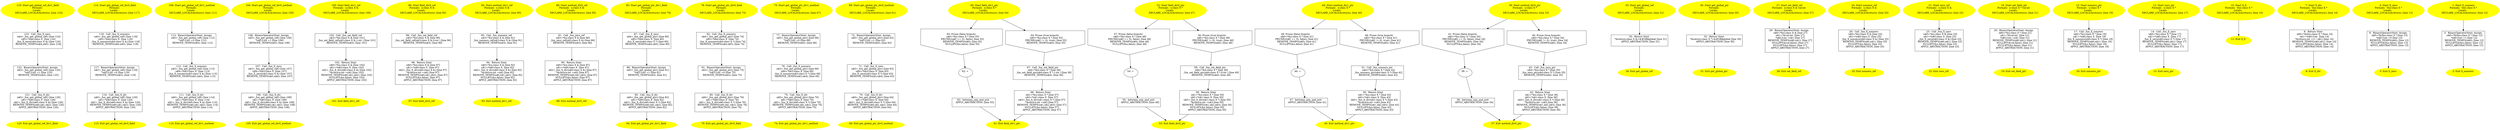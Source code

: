 digraph iCFG {
123 [label="123:  Call _fun_X_zero \n   n$4=_fun_get_global_ref() [line 124]\n  n$5=*n$4:class X  [line 124]\n  _fun_X_zero(n$4:class X &) [line 124]\n  REMOVE_TEMPS(n$4,n$5); [line 124]\n " shape="box"]
	

	 123 -> 122 ;
122 [label="122:  BinaryOperatorStmt: Assign \n   n$3=_fun_get_global_ref() [line 125]\n  *n$3.f:int =1 [line 125]\n  REMOVE_TEMPS(n$3); [line 125]\n " shape="box"]
	

	 122 -> 121 ;
121 [label="121:  Call _fun_X_div \n   n$0=_fun_get_global_ref() [line 126]\n  n$1=*n$0:class X  [line 126]\n  n$2=_fun_X_div(n$0:class X &) [line 126]\n  REMOVE_TEMPS(n$0,n$1,n$2); [line 126]\n  APPLY_ABSTRACTION; [line 126]\n " shape="box"]
	

	 121 -> 120 ;
120 [label="120: Exit get_global_ref_div1_field \n  " color=yellow style=filled]
	

119 [label="119: Start get_global_ref_div1_field\nFormals: \nLocals:  \n   DECLARE_LOCALS(&return); [line 123]\n " color=yellow style=filled]
	

	 119 -> 123 ;
118 [label="118:  Call _fun_X_nonzero \n   n$4=_fun_get_global_ref() [line 118]\n  n$5=*n$4:class X  [line 118]\n  _fun_X_nonzero(n$4:class X &) [line 118]\n  REMOVE_TEMPS(n$4,n$5); [line 118]\n " shape="box"]
	

	 118 -> 117 ;
117 [label="117:  BinaryOperatorStmt: Assign \n   n$3=_fun_get_global_ref() [line 119]\n  *n$3.f:int =0 [line 119]\n  REMOVE_TEMPS(n$3); [line 119]\n " shape="box"]
	

	 117 -> 116 ;
116 [label="116:  Call _fun_X_div \n   n$0=_fun_get_global_ref() [line 120]\n  n$1=*n$0:class X  [line 120]\n  n$2=_fun_X_div(n$0:class X &) [line 120]\n  REMOVE_TEMPS(n$0,n$1,n$2); [line 120]\n  APPLY_ABSTRACTION; [line 120]\n " shape="box"]
	

	 116 -> 115 ;
115 [label="115: Exit get_global_ref_div0_field \n  " color=yellow style=filled]
	

114 [label="114: Start get_global_ref_div0_field\nFormals: \nLocals:  \n   DECLARE_LOCALS(&return); [line 117]\n " color=yellow style=filled]
	

	 114 -> 118 ;
113 [label="113:  BinaryOperatorStmt: Assign \n   n$5=_fun_get_global_ref() [line 112]\n  *n$5.f:int =0 [line 112]\n  REMOVE_TEMPS(n$5); [line 112]\n " shape="box"]
	

	 113 -> 112 ;
112 [label="112:  Call _fun_X_nonzero \n   n$3=_fun_get_global_ref() [line 113]\n  n$4=*n$3:class X  [line 113]\n  _fun_X_nonzero(n$3:class X &) [line 113]\n  REMOVE_TEMPS(n$3,n$4); [line 113]\n " shape="box"]
	

	 112 -> 111 ;
111 [label="111:  Call _fun_X_div \n   n$0=_fun_get_global_ref() [line 114]\n  n$1=*n$0:class X  [line 114]\n  n$2=_fun_X_div(n$0:class X &) [line 114]\n  REMOVE_TEMPS(n$0,n$1,n$2); [line 114]\n  APPLY_ABSTRACTION; [line 114]\n " shape="box"]
	

	 111 -> 110 ;
110 [label="110: Exit get_global_ref_div1_method \n  " color=yellow style=filled]
	

109 [label="109: Start get_global_ref_div1_method\nFormals: \nLocals:  \n   DECLARE_LOCALS(&return); [line 111]\n " color=yellow style=filled]
	

	 109 -> 113 ;
108 [label="108:  BinaryOperatorStmt: Assign \n   n$5=_fun_get_global_ref() [line 106]\n  *n$5.f:int =1 [line 106]\n  REMOVE_TEMPS(n$5); [line 106]\n " shape="box"]
	

	 108 -> 107 ;
107 [label="107:  Call _fun_X_zero \n   n$3=_fun_get_global_ref() [line 107]\n  n$4=*n$3:class X  [line 107]\n  _fun_X_zero(n$3:class X &) [line 107]\n  REMOVE_TEMPS(n$3,n$4); [line 107]\n " shape="box"]
	

	 107 -> 106 ;
106 [label="106:  Call _fun_X_div \n   n$0=_fun_get_global_ref() [line 108]\n  n$1=*n$0:class X  [line 108]\n  n$2=_fun_X_div(n$0:class X &) [line 108]\n  REMOVE_TEMPS(n$0,n$1,n$2); [line 108]\n  APPLY_ABSTRACTION; [line 108]\n " shape="box"]
	

	 106 -> 105 ;
105 [label="105: Exit get_global_ref_div0_method \n  " color=yellow style=filled]
	

104 [label="104: Start get_global_ref_div0_method\nFormals: \nLocals:  \n   DECLARE_LOCALS(&return); [line 105]\n " color=yellow style=filled]
	

	 104 -> 108 ;
103 [label="103:  Call _fun_set_field_ref \n   n$3=*&x:class X & [line 101]\n  _fun_set_field_ref(n$3:class X &,1:int ) [line 101]\n  REMOVE_TEMPS(n$3); [line 101]\n " shape="box"]
	

	 103 -> 102 ;
102 [label="102:  Return Stmt \n   n$0=*&x:class X & [line 102]\n  n$1=*n$0:class X  [line 102]\n  n$2=_fun_X_div(n$0:class X &) [line 102]\n  *&return:int =n$2 [line 102]\n  REMOVE_TEMPS(n$0,n$1,n$2); [line 102]\n  NULLIFY(&x,false); [line 102]\n  APPLY_ABSTRACTION; [line 102]\n " shape="box"]
	

	 102 -> 101 ;
101 [label="101: Exit field_div1_ref \n  " color=yellow style=filled]
	

100 [label="100: Start field_div1_ref\nFormals:  x:class X &\nLocals:  \n   DECLARE_LOCALS(&return); [line 100]\n " color=yellow style=filled]
	

	 100 -> 103 ;
99 [label="99:  Call _fun_set_field_ref \n   n$3=*&x:class X & [line 96]\n  _fun_set_field_ref(n$3:class X &,0:int ) [line 96]\n  REMOVE_TEMPS(n$3); [line 96]\n " shape="box"]
	

	 99 -> 98 ;
98 [label="98:  Return Stmt \n   n$0=*&x:class X & [line 97]\n  n$1=*n$0:class X  [line 97]\n  n$2=_fun_X_div(n$0:class X &) [line 97]\n  *&return:int =n$2 [line 97]\n  REMOVE_TEMPS(n$0,n$1,n$2); [line 97]\n  NULLIFY(&x,false); [line 97]\n  APPLY_ABSTRACTION; [line 97]\n " shape="box"]
	

	 98 -> 97 ;
97 [label="97: Exit field_div0_ref \n  " color=yellow style=filled]
	

96 [label="96: Start field_div0_ref\nFormals:  x:class X &\nLocals:  \n   DECLARE_LOCALS(&return); [line 95]\n " color=yellow style=filled]
	

	 96 -> 99 ;
95 [label="95:  Call _fun_nonzero_ref \n   n$3=*&x:class X & [line 91]\n  _fun_nonzero_ref(n$3:class X &) [line 91]\n  REMOVE_TEMPS(n$3); [line 91]\n " shape="box"]
	

	 95 -> 94 ;
94 [label="94:  Return Stmt \n   n$0=*&x:class X & [line 92]\n  n$1=*n$0:class X  [line 92]\n  n$2=_fun_X_div(n$0:class X &) [line 92]\n  *&return:int =n$2 [line 92]\n  REMOVE_TEMPS(n$0,n$1,n$2); [line 92]\n  NULLIFY(&x,false); [line 92]\n  APPLY_ABSTRACTION; [line 92]\n " shape="box"]
	

	 94 -> 93 ;
93 [label="93: Exit method_div1_ref \n  " color=yellow style=filled]
	

92 [label="92: Start method_div1_ref\nFormals:  x:class X &\nLocals:  \n   DECLARE_LOCALS(&return); [line 90]\n " color=yellow style=filled]
	

	 92 -> 95 ;
91 [label="91:  Call _fun_zero_ref \n   n$3=*&x:class X & [line 86]\n  _fun_zero_ref(n$3:class X &) [line 86]\n  REMOVE_TEMPS(n$3); [line 86]\n " shape="box"]
	

	 91 -> 90 ;
90 [label="90:  Return Stmt \n   n$0=*&x:class X & [line 87]\n  n$1=*n$0:class X  [line 87]\n  n$2=_fun_X_div(n$0:class X &) [line 87]\n  *&return:int =n$2 [line 87]\n  REMOVE_TEMPS(n$0,n$1,n$2); [line 87]\n  NULLIFY(&x,false); [line 87]\n  APPLY_ABSTRACTION; [line 87]\n " shape="box"]
	

	 90 -> 89 ;
89 [label="89: Exit method_div0_ref \n  " color=yellow style=filled]
	

88 [label="88: Start method_div0_ref\nFormals:  x:class X &\nLocals:  \n   DECLARE_LOCALS(&return); [line 85]\n " color=yellow style=filled]
	

	 88 -> 91 ;
87 [label="87:  Call _fun_X_zero \n   n$4=_fun_get_global_ptr() [line 80]\n  n$5=*n$4:class X  [line 80]\n  _fun_X_zero(n$4:class X *) [line 80]\n  REMOVE_TEMPS(n$4,n$5); [line 80]\n " shape="box"]
	

	 87 -> 86 ;
86 [label="86:  BinaryOperatorStmt: Assign \n   n$3=_fun_get_global_ptr() [line 81]\n  *n$3.f:int =1 [line 81]\n  REMOVE_TEMPS(n$3); [line 81]\n " shape="box"]
	

	 86 -> 85 ;
85 [label="85:  Call _fun_X_div \n   n$0=_fun_get_global_ptr() [line 82]\n  n$1=*n$0:class X  [line 82]\n  n$2=_fun_X_div(n$0:class X *) [line 82]\n  REMOVE_TEMPS(n$0,n$1,n$2); [line 82]\n  APPLY_ABSTRACTION; [line 82]\n " shape="box"]
	

	 85 -> 84 ;
84 [label="84: Exit get_global_ptr_div1_field \n  " color=yellow style=filled]
	

83 [label="83: Start get_global_ptr_div1_field\nFormals: \nLocals:  \n   DECLARE_LOCALS(&return); [line 79]\n " color=yellow style=filled]
	

	 83 -> 87 ;
82 [label="82:  Call _fun_X_nonzero \n   n$4=_fun_get_global_ptr() [line 74]\n  n$5=*n$4:class X  [line 74]\n  _fun_X_nonzero(n$4:class X *) [line 74]\n  REMOVE_TEMPS(n$4,n$5); [line 74]\n " shape="box"]
	

	 82 -> 81 ;
81 [label="81:  BinaryOperatorStmt: Assign \n   n$3=_fun_get_global_ptr() [line 75]\n  *n$3.f:int =0 [line 75]\n  REMOVE_TEMPS(n$3); [line 75]\n " shape="box"]
	

	 81 -> 80 ;
80 [label="80:  Call _fun_X_div \n   n$0=_fun_get_global_ptr() [line 76]\n  n$1=*n$0:class X  [line 76]\n  n$2=_fun_X_div(n$0:class X *) [line 76]\n  REMOVE_TEMPS(n$0,n$1,n$2); [line 76]\n  APPLY_ABSTRACTION; [line 76]\n " shape="box"]
	

	 80 -> 79 ;
79 [label="79: Exit get_global_ptr_div0_field \n  " color=yellow style=filled]
	

78 [label="78: Start get_global_ptr_div0_field\nFormals: \nLocals:  \n   DECLARE_LOCALS(&return); [line 73]\n " color=yellow style=filled]
	

	 78 -> 82 ;
77 [label="77:  BinaryOperatorStmt: Assign \n   n$5=_fun_get_global_ptr() [line 68]\n  *n$5.f:int =0 [line 68]\n  REMOVE_TEMPS(n$5); [line 68]\n " shape="box"]
	

	 77 -> 76 ;
76 [label="76:  Call _fun_X_nonzero \n   n$3=_fun_get_global_ptr() [line 69]\n  n$4=*n$3:class X  [line 69]\n  _fun_X_nonzero(n$3:class X *) [line 69]\n  REMOVE_TEMPS(n$3,n$4); [line 69]\n " shape="box"]
	

	 76 -> 75 ;
75 [label="75:  Call _fun_X_div \n   n$0=_fun_get_global_ptr() [line 70]\n  n$1=*n$0:class X  [line 70]\n  n$2=_fun_X_div(n$0:class X *) [line 70]\n  REMOVE_TEMPS(n$0,n$1,n$2); [line 70]\n  APPLY_ABSTRACTION; [line 70]\n " shape="box"]
	

	 75 -> 74 ;
74 [label="74: Exit get_global_ptr_div1_method \n  " color=yellow style=filled]
	

73 [label="73: Start get_global_ptr_div1_method\nFormals: \nLocals:  \n   DECLARE_LOCALS(&return); [line 67]\n " color=yellow style=filled]
	

	 73 -> 77 ;
72 [label="72:  BinaryOperatorStmt: Assign \n   n$5=_fun_get_global_ptr() [line 62]\n  *n$5.f:int =1 [line 62]\n  REMOVE_TEMPS(n$5); [line 62]\n " shape="box"]
	

	 72 -> 71 ;
71 [label="71:  Call _fun_X_zero \n   n$3=_fun_get_global_ptr() [line 63]\n  n$4=*n$3:class X  [line 63]\n  _fun_X_zero(n$3:class X *) [line 63]\n  REMOVE_TEMPS(n$3,n$4); [line 63]\n " shape="box"]
	

	 71 -> 70 ;
70 [label="70:  Call _fun_X_div \n   n$0=_fun_get_global_ptr() [line 64]\n  n$1=*n$0:class X  [line 64]\n  n$2=_fun_X_div(n$0:class X *) [line 64]\n  REMOVE_TEMPS(n$0,n$1,n$2); [line 64]\n  APPLY_ABSTRACTION; [line 64]\n " shape="box"]
	

	 70 -> 69 ;
69 [label="69: Exit get_global_ptr_div0_method \n  " color=yellow style=filled]
	

68 [label="68: Start get_global_ptr_div0_method\nFormals: \nLocals:  \n   DECLARE_LOCALS(&return); [line 61]\n " color=yellow style=filled]
	

	 68 -> 72 ;
67 [label="67:  Call _fun_set_field_ptr \n   n$4=*&x:class X * [line 56]\n  _fun_set_field_ptr(n$4:class X *,1:int ) [line 56]\n  REMOVE_TEMPS(n$4); [line 56]\n " shape="box"]
	

	 67 -> 66 ;
66 [label="66:  Return Stmt \n   n$1=*&x:class X * [line 57]\n  n$2=*n$1:class X  [line 57]\n  n$3=_fun_X_div(n$1:class X *) [line 57]\n  *&return:int =n$3 [line 57]\n  REMOVE_TEMPS(n$1,n$2,n$3); [line 57]\n  NULLIFY(&x,false); [line 57]\n  APPLY_ABSTRACTION; [line 57]\n " shape="box"]
	

	 66 -> 61 ;
65 [label="65: Prune (false branch) \n   n$0=*&x:class X * [line 55]\n  PRUNE((n$0 == 0), false); [line 55]\n  REMOVE_TEMPS(n$0); [line 55]\n  NULLIFY(&x,false); [line 55]\n " shape="invhouse"]
	

	 65 -> 62 ;
64 [label="64: Prune (true branch) \n   n$0=*&x:class X * [line 55]\n  PRUNE((n$0 != 0), true); [line 55]\n  REMOVE_TEMPS(n$0); [line 55]\n " shape="invhouse"]
	

	 64 -> 67 ;
63 [label="63:  between_join_and_exit \n   APPLY_ABSTRACTION; [line 55]\n " shape="box"]
	

	 63 -> 61 ;
62 [label="62: + \n  " ]
	

	 62 -> 63 ;
61 [label="61: Exit field_div1_ptr \n  " color=yellow style=filled]
	

60 [label="60: Start field_div1_ptr\nFormals:  x:class X *\nLocals:  \n   DECLARE_LOCALS(&return); [line 54]\n " color=yellow style=filled]
	

	 60 -> 64 ;
	 60 -> 65 ;
59 [label="59:  Call _fun_set_field_ptr \n   n$4=*&x:class X * [line 49]\n  _fun_set_field_ptr(n$4:class X *,0:int ) [line 49]\n  REMOVE_TEMPS(n$4); [line 49]\n " shape="box"]
	

	 59 -> 58 ;
58 [label="58:  Return Stmt \n   n$1=*&x:class X * [line 50]\n  n$2=*n$1:class X  [line 50]\n  n$3=_fun_X_div(n$1:class X *) [line 50]\n  *&return:int =n$3 [line 50]\n  REMOVE_TEMPS(n$1,n$2,n$3); [line 50]\n  NULLIFY(&x,false); [line 50]\n  APPLY_ABSTRACTION; [line 50]\n " shape="box"]
	

	 58 -> 53 ;
57 [label="57: Prune (false branch) \n   n$0=*&x:class X * [line 48]\n  PRUNE((n$0 == 0), false); [line 48]\n  REMOVE_TEMPS(n$0); [line 48]\n  NULLIFY(&x,false); [line 48]\n " shape="invhouse"]
	

	 57 -> 54 ;
56 [label="56: Prune (true branch) \n   n$0=*&x:class X * [line 48]\n  PRUNE((n$0 != 0), true); [line 48]\n  REMOVE_TEMPS(n$0); [line 48]\n " shape="invhouse"]
	

	 56 -> 59 ;
55 [label="55:  between_join_and_exit \n   APPLY_ABSTRACTION; [line 48]\n " shape="box"]
	

	 55 -> 53 ;
54 [label="54: + \n  " ]
	

	 54 -> 55 ;
53 [label="53: Exit field_div0_ptr \n  " color=yellow style=filled]
	

52 [label="52: Start field_div0_ptr\nFormals:  x:class X *\nLocals:  \n   DECLARE_LOCALS(&return); [line 47]\n " color=yellow style=filled]
	

	 52 -> 56 ;
	 52 -> 57 ;
51 [label="51:  Call _fun_nonzero_ptr \n   n$4=*&x:class X * [line 42]\n  _fun_nonzero_ptr(n$4:class X *) [line 42]\n  REMOVE_TEMPS(n$4); [line 42]\n " shape="box"]
	

	 51 -> 50 ;
50 [label="50:  Return Stmt \n   n$1=*&x:class X * [line 43]\n  n$2=*n$1:class X  [line 43]\n  n$3=_fun_X_div(n$1:class X *) [line 43]\n  *&return:int =n$3 [line 43]\n  REMOVE_TEMPS(n$1,n$2,n$3); [line 43]\n  NULLIFY(&x,false); [line 43]\n  APPLY_ABSTRACTION; [line 43]\n " shape="box"]
	

	 50 -> 45 ;
49 [label="49: Prune (false branch) \n   n$0=*&x:class X * [line 41]\n  PRUNE((n$0 == 0), false); [line 41]\n  REMOVE_TEMPS(n$0); [line 41]\n  NULLIFY(&x,false); [line 41]\n " shape="invhouse"]
	

	 49 -> 46 ;
48 [label="48: Prune (true branch) \n   n$0=*&x:class X * [line 41]\n  PRUNE((n$0 != 0), true); [line 41]\n  REMOVE_TEMPS(n$0); [line 41]\n " shape="invhouse"]
	

	 48 -> 51 ;
47 [label="47:  between_join_and_exit \n   APPLY_ABSTRACTION; [line 41]\n " shape="box"]
	

	 47 -> 45 ;
46 [label="46: + \n  " ]
	

	 46 -> 47 ;
45 [label="45: Exit method_div1_ptr \n  " color=yellow style=filled]
	

44 [label="44: Start method_div1_ptr\nFormals:  x:class X *\nLocals:  \n   DECLARE_LOCALS(&return); [line 40]\n " color=yellow style=filled]
	

	 44 -> 48 ;
	 44 -> 49 ;
43 [label="43:  Call _fun_zero_ptr \n   n$4=*&x:class X * [line 35]\n  _fun_zero_ptr(n$4:class X *) [line 35]\n  REMOVE_TEMPS(n$4); [line 35]\n " shape="box"]
	

	 43 -> 42 ;
42 [label="42:  Return Stmt \n   n$1=*&x:class X * [line 36]\n  n$2=*n$1:class X  [line 36]\n  n$3=_fun_X_div(n$1:class X *) [line 36]\n  *&return:int =n$3 [line 36]\n  REMOVE_TEMPS(n$1,n$2,n$3); [line 36]\n  NULLIFY(&x,false); [line 36]\n  APPLY_ABSTRACTION; [line 36]\n " shape="box"]
	

	 42 -> 37 ;
41 [label="41: Prune (false branch) \n   n$0=*&x:class X * [line 34]\n  PRUNE((n$0 == 0), false); [line 34]\n  REMOVE_TEMPS(n$0); [line 34]\n  NULLIFY(&x,false); [line 34]\n " shape="invhouse"]
	

	 41 -> 38 ;
40 [label="40: Prune (true branch) \n   n$0=*&x:class X * [line 34]\n  PRUNE((n$0 != 0), true); [line 34]\n  REMOVE_TEMPS(n$0); [line 34]\n " shape="invhouse"]
	

	 40 -> 43 ;
39 [label="39:  between_join_and_exit \n   APPLY_ABSTRACTION; [line 34]\n " shape="box"]
	

	 39 -> 37 ;
38 [label="38: + \n  " ]
	

	 38 -> 39 ;
37 [label="37: Exit method_div0_ptr \n  " color=yellow style=filled]
	

36 [label="36: Start method_div0_ptr\nFormals:  x:class X *\nLocals:  \n   DECLARE_LOCALS(&return); [line 33]\n " color=yellow style=filled]
	

	 36 -> 40 ;
	 36 -> 41 ;
35 [label="35:  Return Stmt \n   *&return:class X &=&#GB$global [line 31]\n  APPLY_ABSTRACTION; [line 31]\n " shape="box"]
	

	 35 -> 34 ;
34 [label="34: Exit get_global_ref \n  " color=yellow style=filled]
	

33 [label="33: Start get_global_ref\nFormals: \nLocals:  \n   DECLARE_LOCALS(&return); [line 31]\n " color=yellow style=filled]
	

	 33 -> 35 ;
32 [label="32:  Return Stmt \n   *&return:class X *=&#GB$global [line 30]\n  APPLY_ABSTRACTION; [line 30]\n " shape="box"]
	

	 32 -> 31 ;
31 [label="31: Exit get_global_ptr \n  " color=yellow style=filled]
	

30 [label="30: Start get_global_ptr\nFormals: \nLocals:  \n   DECLARE_LOCALS(&return); [line 30]\n " color=yellow style=filled]
	

	 30 -> 32 ;
29 [label="29:  BinaryOperatorStmt: Assign \n   n$0=*&x:class X & [line 27]\n  n$1=*&val:int  [line 27]\n  *n$0.f:int =n$1 [line 27]\n  REMOVE_TEMPS(n$0,n$1); [line 27]\n  NULLIFY(&val,false); [line 27]\n  NULLIFY(&x,false); [line 27]\n  APPLY_ABSTRACTION; [line 27]\n " shape="box"]
	

	 29 -> 28 ;
28 [label="28: Exit set_field_ref \n  " color=yellow style=filled]
	

27 [label="27: Start set_field_ref\nFormals:  x:class X & val:int \nLocals:  \n   DECLARE_LOCALS(&return); [line 27]\n " color=yellow style=filled]
	

	 27 -> 29 ;
26 [label="26:  Call _fun_X_nonzero \n   n$0=*&x:class X & [line 25]\n  n$1=*n$0:class X  [line 25]\n  _fun_X_nonzero(n$0:class X &) [line 25]\n  REMOVE_TEMPS(n$0,n$1); [line 25]\n  NULLIFY(&x,false); [line 25]\n  APPLY_ABSTRACTION; [line 25]\n " shape="box"]
	

	 26 -> 25 ;
25 [label="25: Exit nonzero_ref \n  " color=yellow style=filled]
	

24 [label="24: Start nonzero_ref\nFormals:  x:class X &\nLocals:  \n   DECLARE_LOCALS(&return); [line 25]\n " color=yellow style=filled]
	

	 24 -> 26 ;
23 [label="23:  Call _fun_X_zero \n   n$0=*&x:class X & [line 23]\n  n$1=*n$0:class X  [line 23]\n  _fun_X_zero(n$0:class X &) [line 23]\n  REMOVE_TEMPS(n$0,n$1); [line 23]\n  NULLIFY(&x,false); [line 23]\n  APPLY_ABSTRACTION; [line 23]\n " shape="box"]
	

	 23 -> 22 ;
22 [label="22: Exit zero_ref \n  " color=yellow style=filled]
	

21 [label="21: Start zero_ref\nFormals:  x:class X &\nLocals:  \n   DECLARE_LOCALS(&return); [line 23]\n " color=yellow style=filled]
	

	 21 -> 23 ;
20 [label="20:  BinaryOperatorStmt: Assign \n   n$0=*&x:class X * [line 21]\n  n$1=*&val:int  [line 21]\n  *n$0.f:int =n$1 [line 21]\n  REMOVE_TEMPS(n$0,n$1); [line 21]\n  NULLIFY(&val,false); [line 21]\n  NULLIFY(&x,false); [line 21]\n  APPLY_ABSTRACTION; [line 21]\n " shape="box"]
	

	 20 -> 19 ;
19 [label="19: Exit set_field_ptr \n  " color=yellow style=filled]
	

18 [label="18: Start set_field_ptr\nFormals:  x:class X * val:int \nLocals:  \n   DECLARE_LOCALS(&return); [line 21]\n " color=yellow style=filled]
	

	 18 -> 20 ;
17 [label="17:  Call _fun_X_nonzero \n   n$0=*&x:class X * [line 19]\n  n$1=*n$0:class X  [line 19]\n  _fun_X_nonzero(n$0:class X *) [line 19]\n  REMOVE_TEMPS(n$0,n$1); [line 19]\n  NULLIFY(&x,false); [line 19]\n  APPLY_ABSTRACTION; [line 19]\n " shape="box"]
	

	 17 -> 16 ;
16 [label="16: Exit nonzero_ptr \n  " color=yellow style=filled]
	

15 [label="15: Start nonzero_ptr\nFormals:  x:class X *\nLocals:  \n   DECLARE_LOCALS(&return); [line 19]\n " color=yellow style=filled]
	

	 15 -> 17 ;
14 [label="14:  Call _fun_X_zero \n   n$0=*&x:class X * [line 17]\n  n$1=*n$0:class X  [line 17]\n  _fun_X_zero(n$0:class X *) [line 17]\n  REMOVE_TEMPS(n$0,n$1); [line 17]\n  NULLIFY(&x,false); [line 17]\n  APPLY_ABSTRACTION; [line 17]\n " shape="box"]
	

	 14 -> 13 ;
13 [label="13: Exit zero_ptr \n  " color=yellow style=filled]
	

12 [label="12: Start zero_ptr\nFormals:  x:class X *\nLocals:  \n   DECLARE_LOCALS(&return); [line 17]\n " color=yellow style=filled]
	

	 12 -> 14 ;
11 [label="11: Exit X_X \n  " color=yellow style=filled]
	

10 [label="10: Start X_X\nFormals:  this:class X *\nLocals:  \n   DECLARE_LOCALS(&return); [line 10]\n " color=yellow style=filled]
	

	 10 -> 11 ;
9 [label="9:  Return Stmt \n   n$0=*&this:class X * [line 14]\n  n$1=*n$0.f:int  [line 14]\n  *&return:int =(1 / n$1) [line 14]\n  REMOVE_TEMPS(n$0,n$1); [line 14]\n  NULLIFY(&this,false); [line 14]\n  APPLY_ABSTRACTION; [line 14]\n " shape="box"]
	

	 9 -> 8 ;
8 [label="8: Exit X_div \n  " color=yellow style=filled]
	

7 [label="7: Start X_div\nFormals:  this:class X *\nLocals:  \n   DECLARE_LOCALS(&return); [line 14]\n " color=yellow style=filled]
	

	 7 -> 9 ;
6 [label="6:  BinaryOperatorStmt: Assign \n   n$0=*&this:class X * [line 13]\n  *n$0.f:int =0 [line 13]\n  REMOVE_TEMPS(n$0); [line 13]\n  NULLIFY(&this,false); [line 13]\n  APPLY_ABSTRACTION; [line 13]\n " shape="box"]
	

	 6 -> 5 ;
5 [label="5: Exit X_zero \n  " color=yellow style=filled]
	

4 [label="4: Start X_zero\nFormals:  this:class X *\nLocals:  \n   DECLARE_LOCALS(&return); [line 13]\n " color=yellow style=filled]
	

	 4 -> 6 ;
3 [label="3:  BinaryOperatorStmt: Assign \n   n$0=*&this:class X * [line 12]\n  *n$0.f:int =1 [line 12]\n  REMOVE_TEMPS(n$0); [line 12]\n  NULLIFY(&this,false); [line 12]\n  APPLY_ABSTRACTION; [line 12]\n " shape="box"]
	

	 3 -> 2 ;
2 [label="2: Exit X_nonzero \n  " color=yellow style=filled]
	

1 [label="1: Start X_nonzero\nFormals:  this:class X *\nLocals:  \n   DECLARE_LOCALS(&return); [line 12]\n " color=yellow style=filled]
	

	 1 -> 3 ;
}
